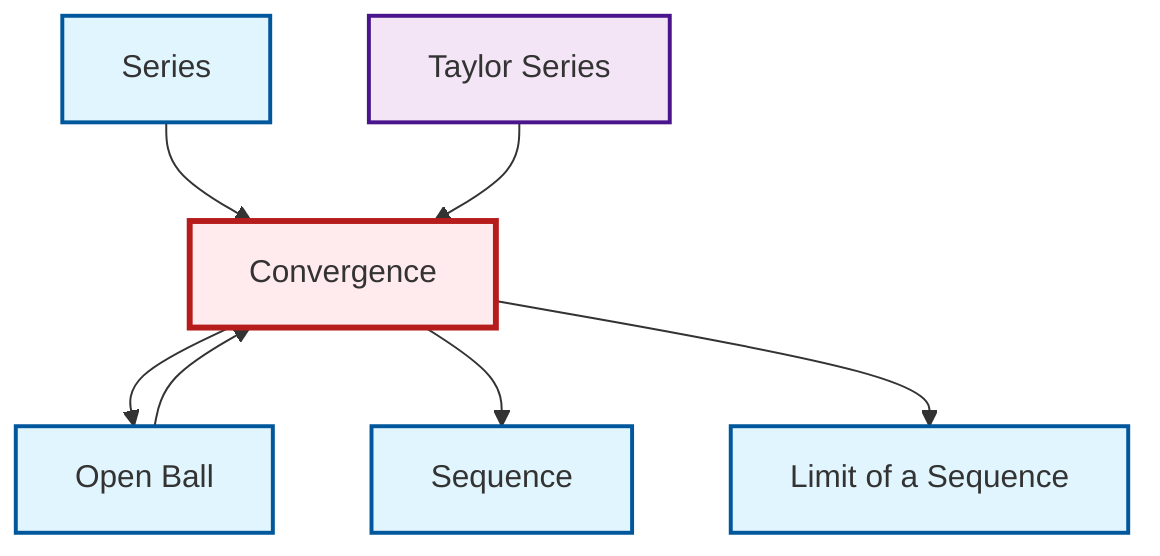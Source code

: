 graph TD
    classDef definition fill:#e1f5fe,stroke:#01579b,stroke-width:2px
    classDef theorem fill:#f3e5f5,stroke:#4a148c,stroke-width:2px
    classDef axiom fill:#fff3e0,stroke:#e65100,stroke-width:2px
    classDef example fill:#e8f5e9,stroke:#1b5e20,stroke-width:2px
    classDef current fill:#ffebee,stroke:#b71c1c,stroke-width:3px
    thm-taylor-series["Taylor Series"]:::theorem
    def-sequence["Sequence"]:::definition
    def-convergence["Convergence"]:::definition
    def-limit["Limit of a Sequence"]:::definition
    def-series["Series"]:::definition
    def-open-ball["Open Ball"]:::definition
    def-convergence --> def-open-ball
    def-series --> def-convergence
    def-open-ball --> def-convergence
    def-convergence --> def-sequence
    def-convergence --> def-limit
    thm-taylor-series --> def-convergence
    class def-convergence current